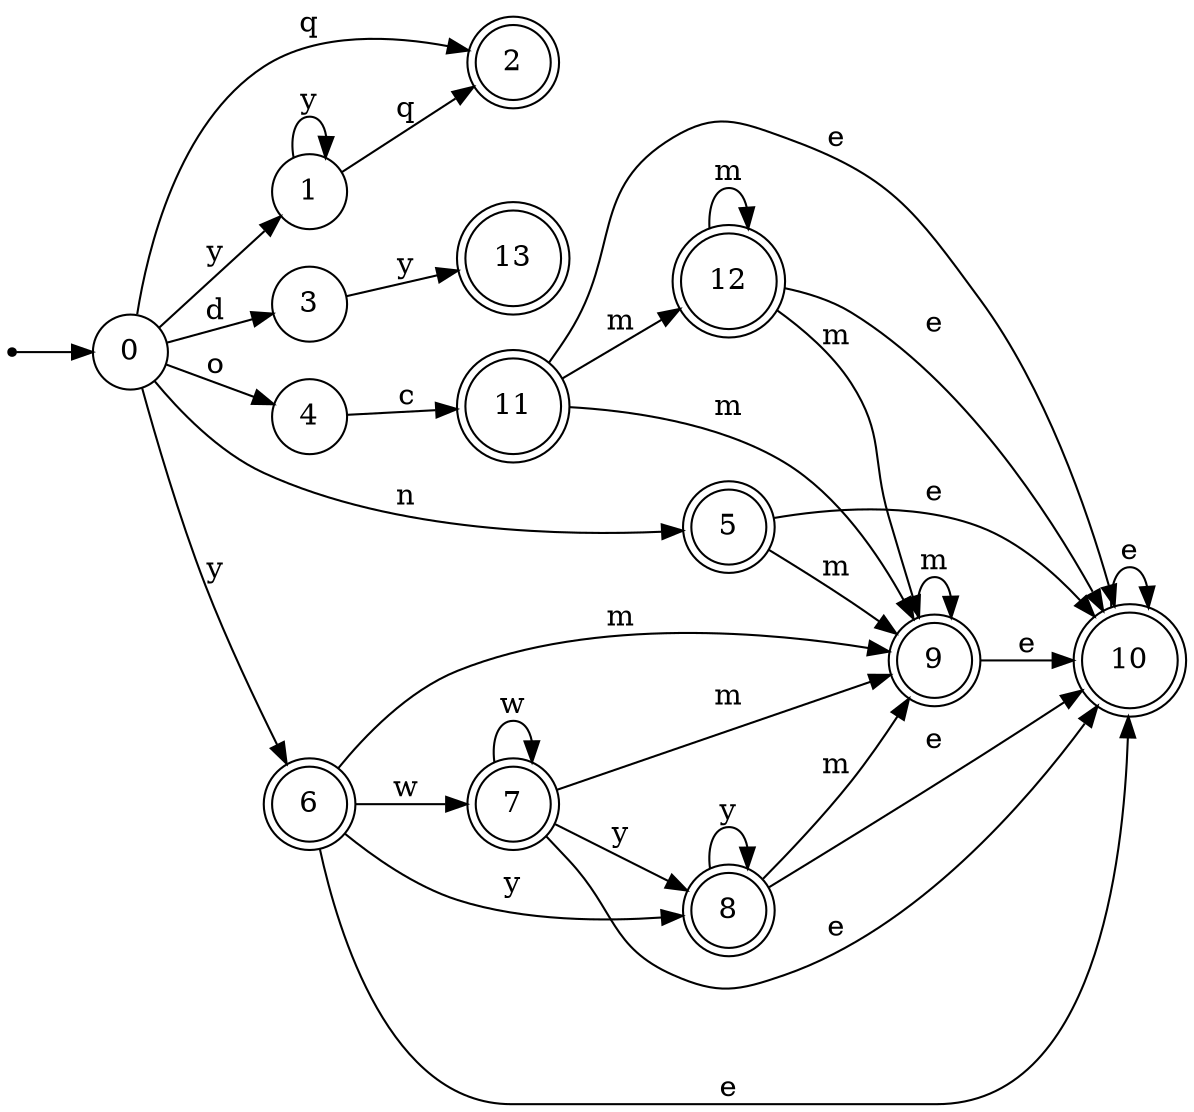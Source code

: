 digraph finite_state_machine {
rankdir=LR;
size="20,20";
node [shape = point]; "dummy0"
node [shape = circle]; "0";
"dummy0" -> "0";
node [shape = circle]; "1";
node [shape = doublecircle]; "2";node [shape = circle]; "3";
node [shape = circle]; "4";
node [shape = doublecircle]; "5";node [shape = doublecircle]; "6";node [shape = doublecircle]; "7";node [shape = doublecircle]; "8";node [shape = doublecircle]; "9";node [shape = doublecircle]; "10";node [shape = doublecircle]; "11";node [shape = doublecircle]; "12";node [shape = doublecircle]; "13";"0" -> "1" [label = "y"];
 "0" -> "6" [label = "y"];
 "0" -> "2" [label = "q"];
 "0" -> "3" [label = "d"];
 "0" -> "4" [label = "o"];
 "0" -> "5" [label = "n"];
 "6" -> "7" [label = "w"];
 "6" -> "8" [label = "y"];
 "6" -> "9" [label = "m"];
 "6" -> "10" [label = "e"];
 "10" -> "10" [label = "e"];
 "9" -> "9" [label = "m"];
 "9" -> "10" [label = "e"];
 "8" -> "8" [label = "y"];
 "8" -> "9" [label = "m"];
 "8" -> "10" [label = "e"];
 "7" -> "7" [label = "w"];
 "7" -> "8" [label = "y"];
 "7" -> "9" [label = "m"];
 "7" -> "10" [label = "e"];
 "5" -> "9" [label = "m"];
 "5" -> "10" [label = "e"];
 "4" -> "11" [label = "c"];
 "11" -> "9" [label = "m"];
 "11" -> "12" [label = "m"];
 "11" -> "10" [label = "e"];
 "12" -> "9" [label = "m"];
 "12" -> "12" [label = "m"];
 "12" -> "10" [label = "e"];
 "3" -> "13" [label = "y"];
 "1" -> "1" [label = "y"];
 "1" -> "2" [label = "q"];
 }
